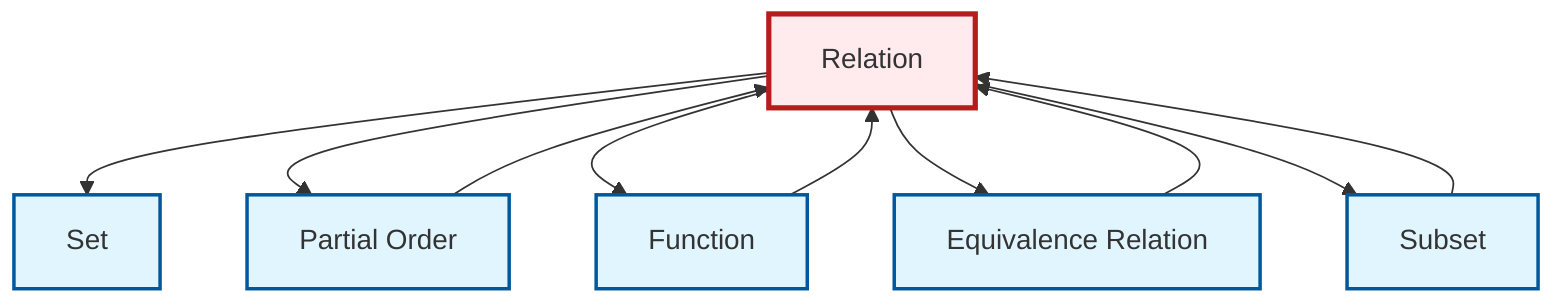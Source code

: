 graph TD
    classDef definition fill:#e1f5fe,stroke:#01579b,stroke-width:2px
    classDef theorem fill:#f3e5f5,stroke:#4a148c,stroke-width:2px
    classDef axiom fill:#fff3e0,stroke:#e65100,stroke-width:2px
    classDef example fill:#e8f5e9,stroke:#1b5e20,stroke-width:2px
    classDef current fill:#ffebee,stroke:#b71c1c,stroke-width:3px
    def-relation["Relation"]:::definition
    def-equivalence-relation["Equivalence Relation"]:::definition
    def-set["Set"]:::definition
    def-partial-order["Partial Order"]:::definition
    def-subset["Subset"]:::definition
    def-function["Function"]:::definition
    def-subset --> def-relation
    def-relation --> def-set
    def-relation --> def-partial-order
    def-relation --> def-function
    def-relation --> def-equivalence-relation
    def-function --> def-relation
    def-equivalence-relation --> def-relation
    def-relation --> def-subset
    def-partial-order --> def-relation
    class def-relation current